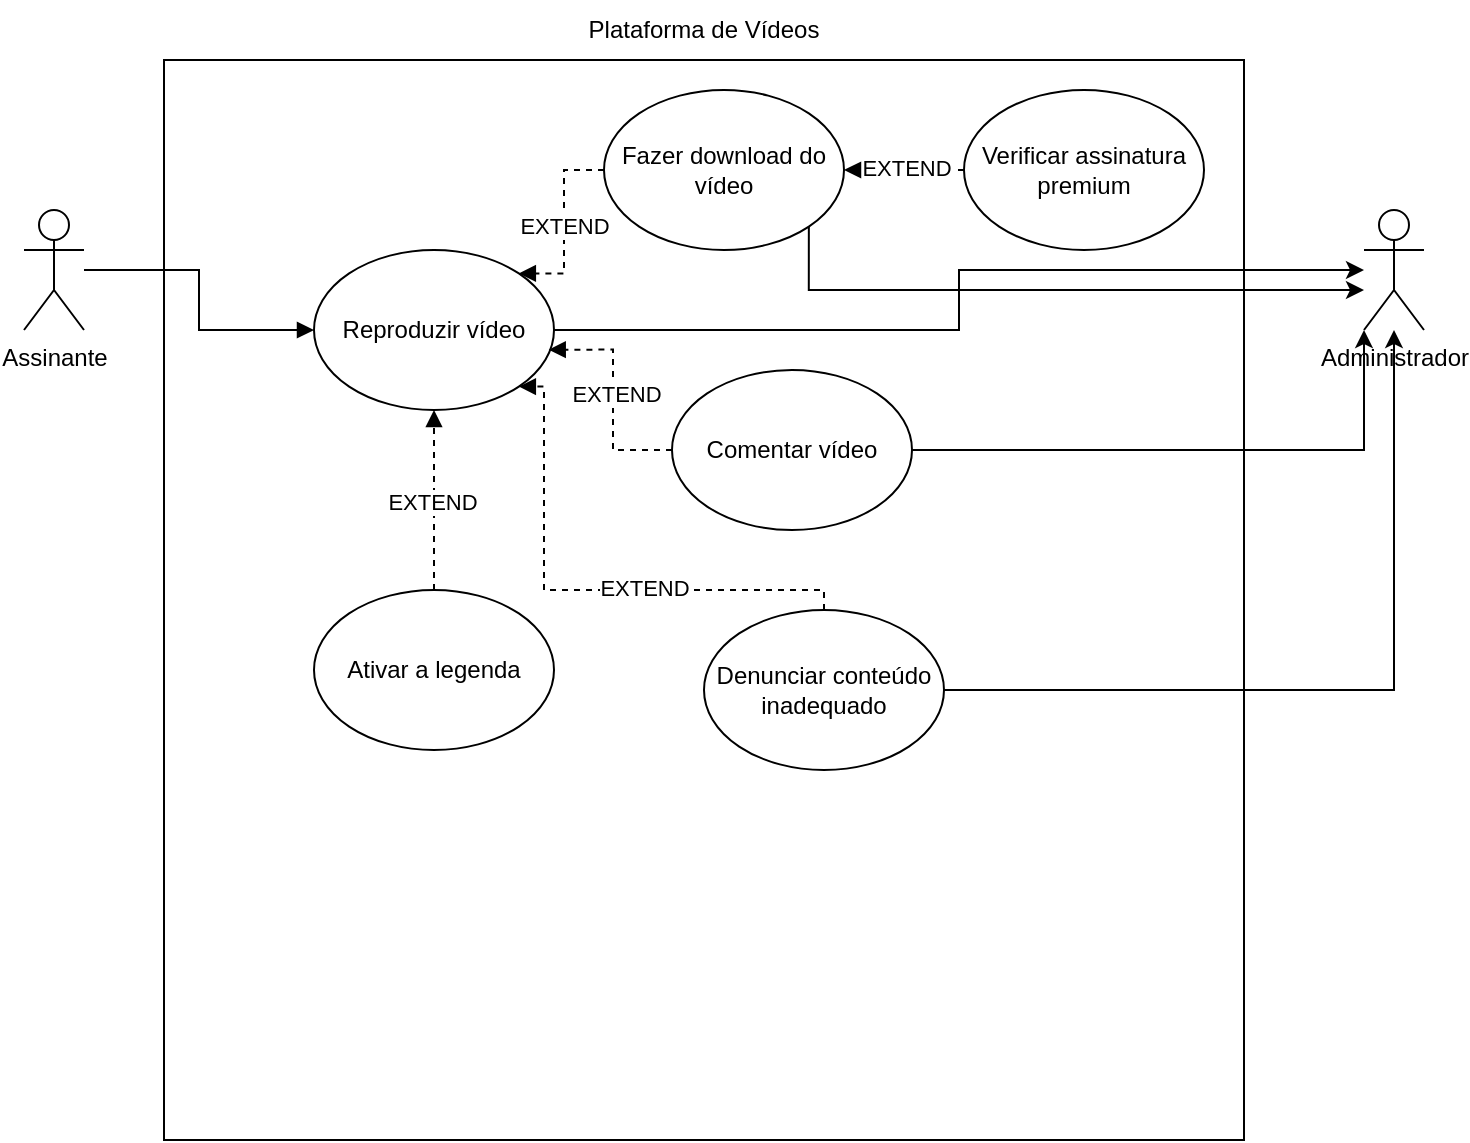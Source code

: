 <mxfile version="26.2.12">
  <diagram name="Página-1" id="LvkUuSemG-FFxt1ig0Ix">
    <mxGraphModel dx="1044" dy="604" grid="1" gridSize="10" guides="1" tooltips="1" connect="1" arrows="1" fold="1" page="1" pageScale="1" pageWidth="827" pageHeight="1169" math="0" shadow="0">
      <root>
        <mxCell id="0" />
        <mxCell id="1" parent="0" />
        <mxCell id="9VHv2GihOvqSAkzuLalW-1" value="" style="whiteSpace=wrap;html=1;aspect=fixed;rounded=0;" parent="1" vertex="1">
          <mxGeometry x="160" y="45" width="540" height="540" as="geometry" />
        </mxCell>
        <mxCell id="9VHv2GihOvqSAkzuLalW-6" style="edgeStyle=orthogonalEdgeStyle;rounded=0;orthogonalLoop=1;jettySize=auto;html=1;entryX=0;entryY=0.5;entryDx=0;entryDy=0;endArrow=block;endFill=1;" parent="1" source="9VHv2GihOvqSAkzuLalW-2" target="9VHv2GihOvqSAkzuLalW-5" edge="1">
          <mxGeometry relative="1" as="geometry" />
        </mxCell>
        <mxCell id="9VHv2GihOvqSAkzuLalW-2" value="Assinante" style="shape=umlActor;verticalLabelPosition=bottom;verticalAlign=top;html=1;outlineConnect=0;rounded=0;" parent="1" vertex="1">
          <mxGeometry x="90" y="120" width="30" height="60" as="geometry" />
        </mxCell>
        <mxCell id="9VHv2GihOvqSAkzuLalW-3" value="Administrador" style="shape=umlActor;verticalLabelPosition=bottom;verticalAlign=top;html=1;outlineConnect=0;rounded=0;" parent="1" vertex="1">
          <mxGeometry x="760" y="120" width="30" height="60" as="geometry" />
        </mxCell>
        <mxCell id="9VHv2GihOvqSAkzuLalW-4" value="Plataforma de Vídeos" style="text;html=1;align=center;verticalAlign=middle;whiteSpace=wrap;rounded=0;" parent="1" vertex="1">
          <mxGeometry x="355" y="15" width="150" height="30" as="geometry" />
        </mxCell>
        <mxCell id="9VHv2GihOvqSAkzuLalW-17" style="edgeStyle=orthogonalEdgeStyle;rounded=0;orthogonalLoop=1;jettySize=auto;html=1;exitX=0;exitY=0.5;exitDx=0;exitDy=0;entryX=1;entryY=0;entryDx=0;entryDy=0;endArrow=block;endFill=1;dashed=1;" parent="1" source="9VHv2GihOvqSAkzuLalW-16" target="9VHv2GihOvqSAkzuLalW-5" edge="1">
          <mxGeometry relative="1" as="geometry">
            <Array as="points">
              <mxPoint x="360" y="100" />
              <mxPoint x="360" y="152" />
            </Array>
          </mxGeometry>
        </mxCell>
        <mxCell id="9VHv2GihOvqSAkzuLalW-18" value="EXTEND" style="edgeLabel;html=1;align=center;verticalAlign=middle;resizable=0;points=[];" parent="9VHv2GihOvqSAkzuLalW-17" vertex="1" connectable="0">
          <mxGeometry x="0.007" relative="1" as="geometry">
            <mxPoint as="offset" />
          </mxGeometry>
        </mxCell>
        <mxCell id="fzKoZvFYYxJcMf8Bp75E-2" style="edgeStyle=orthogonalEdgeStyle;rounded=0;orthogonalLoop=1;jettySize=auto;html=1;" edge="1" parent="1" source="9VHv2GihOvqSAkzuLalW-5" target="9VHv2GihOvqSAkzuLalW-3">
          <mxGeometry relative="1" as="geometry" />
        </mxCell>
        <mxCell id="9VHv2GihOvqSAkzuLalW-5" value="Reproduzir vídeo" style="ellipse;whiteSpace=wrap;html=1;rounded=0;" parent="1" vertex="1">
          <mxGeometry x="235" y="140" width="120" height="80" as="geometry" />
        </mxCell>
        <mxCell id="9VHv2GihOvqSAkzuLalW-8" style="edgeStyle=orthogonalEdgeStyle;rounded=0;orthogonalLoop=1;jettySize=auto;html=1;entryX=0.5;entryY=1;entryDx=0;entryDy=0;endArrow=block;endFill=1;dashed=1;" parent="1" source="9VHv2GihOvqSAkzuLalW-7" target="9VHv2GihOvqSAkzuLalW-5" edge="1">
          <mxGeometry relative="1" as="geometry" />
        </mxCell>
        <mxCell id="9VHv2GihOvqSAkzuLalW-14" value="EXTEND" style="edgeLabel;html=1;align=center;verticalAlign=middle;resizable=0;points=[];rounded=0;" parent="9VHv2GihOvqSAkzuLalW-8" vertex="1" connectable="0">
          <mxGeometry x="-0.018" y="1" relative="1" as="geometry">
            <mxPoint as="offset" />
          </mxGeometry>
        </mxCell>
        <mxCell id="9VHv2GihOvqSAkzuLalW-7" value="Ativar a legenda" style="ellipse;whiteSpace=wrap;html=1;rounded=0;" parent="1" vertex="1">
          <mxGeometry x="235" y="310" width="120" height="80" as="geometry" />
        </mxCell>
        <mxCell id="9VHv2GihOvqSAkzuLalW-16" value="Fazer download do vídeo" style="ellipse;whiteSpace=wrap;html=1;rounded=0;" parent="1" vertex="1">
          <mxGeometry x="380" y="60" width="120" height="80" as="geometry" />
        </mxCell>
        <mxCell id="9VHv2GihOvqSAkzuLalW-21" style="edgeStyle=orthogonalEdgeStyle;rounded=0;orthogonalLoop=1;jettySize=auto;html=1;entryX=1;entryY=0.5;entryDx=0;entryDy=0;endArrow=block;endFill=1;dashed=1;" parent="1" source="9VHv2GihOvqSAkzuLalW-19" target="9VHv2GihOvqSAkzuLalW-16" edge="1">
          <mxGeometry relative="1" as="geometry" />
        </mxCell>
        <mxCell id="9VHv2GihOvqSAkzuLalW-22" value="EXTEND" style="edgeLabel;html=1;align=center;verticalAlign=middle;resizable=0;points=[];" parent="9VHv2GihOvqSAkzuLalW-21" vertex="1" connectable="0">
          <mxGeometry x="-0.033" y="-1" relative="1" as="geometry">
            <mxPoint as="offset" />
          </mxGeometry>
        </mxCell>
        <mxCell id="9VHv2GihOvqSAkzuLalW-19" value="Verificar assinatura premium" style="ellipse;whiteSpace=wrap;html=1;" parent="1" vertex="1">
          <mxGeometry x="560" y="60" width="120" height="80" as="geometry" />
        </mxCell>
        <mxCell id="9VHv2GihOvqSAkzuLalW-24" style="edgeStyle=orthogonalEdgeStyle;rounded=0;orthogonalLoop=1;jettySize=auto;html=1;entryX=0.978;entryY=0.623;entryDx=0;entryDy=0;dashed=1;endArrow=block;endFill=1;entryPerimeter=0;" parent="1" source="9VHv2GihOvqSAkzuLalW-23" target="9VHv2GihOvqSAkzuLalW-5" edge="1">
          <mxGeometry relative="1" as="geometry" />
        </mxCell>
        <mxCell id="9VHv2GihOvqSAkzuLalW-25" value="EXTEND" style="edgeLabel;html=1;align=center;verticalAlign=middle;resizable=0;points=[];" parent="9VHv2GihOvqSAkzuLalW-24" vertex="1" connectable="0">
          <mxGeometry x="0.038" relative="1" as="geometry">
            <mxPoint x="1" as="offset" />
          </mxGeometry>
        </mxCell>
        <mxCell id="fzKoZvFYYxJcMf8Bp75E-4" style="edgeStyle=orthogonalEdgeStyle;rounded=0;orthogonalLoop=1;jettySize=auto;html=1;entryX=0;entryY=1;entryDx=0;entryDy=0;entryPerimeter=0;" edge="1" parent="1" source="9VHv2GihOvqSAkzuLalW-23" target="9VHv2GihOvqSAkzuLalW-3">
          <mxGeometry relative="1" as="geometry">
            <mxPoint x="730" y="210" as="targetPoint" />
          </mxGeometry>
        </mxCell>
        <mxCell id="9VHv2GihOvqSAkzuLalW-23" value="Comentar vídeo" style="ellipse;whiteSpace=wrap;html=1;" parent="1" vertex="1">
          <mxGeometry x="414" y="200" width="120" height="80" as="geometry" />
        </mxCell>
        <mxCell id="9VHv2GihOvqSAkzuLalW-27" style="edgeStyle=orthogonalEdgeStyle;rounded=0;orthogonalLoop=1;jettySize=auto;html=1;entryX=1;entryY=1;entryDx=0;entryDy=0;dashed=1;endArrow=block;endFill=1;" parent="1" source="9VHv2GihOvqSAkzuLalW-26" target="9VHv2GihOvqSAkzuLalW-5" edge="1">
          <mxGeometry relative="1" as="geometry">
            <Array as="points">
              <mxPoint x="490" y="310" />
              <mxPoint x="350" y="310" />
              <mxPoint x="350" y="208" />
            </Array>
          </mxGeometry>
        </mxCell>
        <mxCell id="9VHv2GihOvqSAkzuLalW-28" value="EXTEND" style="edgeLabel;html=1;align=center;verticalAlign=middle;resizable=0;points=[];" parent="9VHv2GihOvqSAkzuLalW-27" vertex="1" connectable="0">
          <mxGeometry x="-0.243" y="-1" relative="1" as="geometry">
            <mxPoint as="offset" />
          </mxGeometry>
        </mxCell>
        <mxCell id="fzKoZvFYYxJcMf8Bp75E-3" style="edgeStyle=orthogonalEdgeStyle;rounded=0;orthogonalLoop=1;jettySize=auto;html=1;" edge="1" parent="1" source="9VHv2GihOvqSAkzuLalW-26" target="9VHv2GihOvqSAkzuLalW-3">
          <mxGeometry relative="1" as="geometry" />
        </mxCell>
        <mxCell id="9VHv2GihOvqSAkzuLalW-26" value="Denunciar conteúdo inadequado" style="ellipse;whiteSpace=wrap;html=1;" parent="1" vertex="1">
          <mxGeometry x="430" y="320" width="120" height="80" as="geometry" />
        </mxCell>
        <mxCell id="fzKoZvFYYxJcMf8Bp75E-5" style="edgeStyle=orthogonalEdgeStyle;rounded=0;orthogonalLoop=1;jettySize=auto;html=1;exitX=1;exitY=1;exitDx=0;exitDy=0;" edge="1" parent="1" source="9VHv2GihOvqSAkzuLalW-16" target="9VHv2GihOvqSAkzuLalW-3">
          <mxGeometry relative="1" as="geometry">
            <Array as="points">
              <mxPoint x="482" y="160" />
            </Array>
          </mxGeometry>
        </mxCell>
      </root>
    </mxGraphModel>
  </diagram>
</mxfile>
